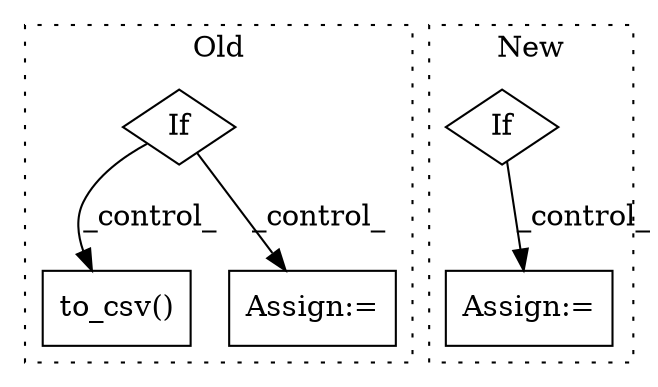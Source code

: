 digraph G {
subgraph cluster0 {
1 [label="to_csv()" a="75" s="6510,6558" l="15,14" shape="box"];
4 [label="If" a="96" s="6004" l="3" shape="diamond"];
5 [label="Assign:=" a="68" s="6347" l="3" shape="box"];
label = "Old";
style="dotted";
}
subgraph cluster1 {
2 [label="If" a="96" s="6100" l="3" shape="diamond"];
3 [label="Assign:=" a="68" s="6320" l="3" shape="box"];
label = "New";
style="dotted";
}
2 -> 3 [label="_control_"];
4 -> 1 [label="_control_"];
4 -> 5 [label="_control_"];
}